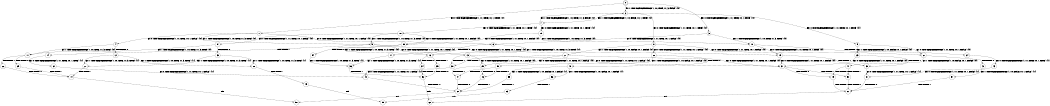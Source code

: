 digraph BCG {
size = "7, 10.5";
center = TRUE;
node [shape = circle];
0 [peripheries = 2];
0 -> 1 [label = "EX !0 !ATOMIC_EXCH_BRANCH (1, +1, TRUE, +0, 1, TRUE) !{0}"];
0 -> 2 [label = "EX !1 !ATOMIC_EXCH_BRANCH (1, +0, TRUE, +1, 3, FALSE) !{0}"];
0 -> 3 [label = "EX !0 !ATOMIC_EXCH_BRANCH (1, +1, TRUE, +0, 1, TRUE) !{0}"];
1 -> 4 [label = "EX !0 !ATOMIC_EXCH_BRANCH (1, +1, TRUE, +0, 1, FALSE) !{0}"];
1 -> 5 [label = "EX !1 !ATOMIC_EXCH_BRANCH (1, +0, TRUE, +1, 3, TRUE) !{0}"];
1 -> 6 [label = "EX !0 !ATOMIC_EXCH_BRANCH (1, +1, TRUE, +0, 1, FALSE) !{0}"];
2 -> 7 [label = "EX !1 !ATOMIC_EXCH_BRANCH (1, +0, FALSE, +0, 1, TRUE) !{0}"];
2 -> 8 [label = "EX !0 !ATOMIC_EXCH_BRANCH (1, +1, TRUE, +0, 1, TRUE) !{0}"];
2 -> 9 [label = "EX !0 !ATOMIC_EXCH_BRANCH (1, +1, TRUE, +0, 1, TRUE) !{0}"];
3 -> 10 [label = "EX !1 !ATOMIC_EXCH_BRANCH (1, +0, TRUE, +1, 3, TRUE) !{0}"];
3 -> 6 [label = "EX !0 !ATOMIC_EXCH_BRANCH (1, +1, TRUE, +0, 1, FALSE) !{0}"];
4 -> 11 [label = "EX !1 !ATOMIC_EXCH_BRANCH (1, +0, TRUE, +1, 3, TRUE) !{0}"];
4 -> 12 [label = "TERMINATE !0"];
5 -> 13 [label = "EX !0 !ATOMIC_EXCH_BRANCH (1, +1, TRUE, +0, 1, TRUE) !{0}"];
5 -> 14 [label = "TERMINATE !1"];
5 -> 15 [label = "EX !0 !ATOMIC_EXCH_BRANCH (1, +1, TRUE, +0, 1, TRUE) !{0}"];
6 -> 16 [label = "EX !1 !ATOMIC_EXCH_BRANCH (1, +0, TRUE, +1, 3, TRUE) !{0}"];
6 -> 17 [label = "TERMINATE !0"];
7 -> 2 [label = "EX !1 !ATOMIC_EXCH_BRANCH (1, +0, TRUE, +1, 3, FALSE) !{0}"];
7 -> 18 [label = "EX !0 !ATOMIC_EXCH_BRANCH (1, +1, TRUE, +0, 1, TRUE) !{0}"];
7 -> 19 [label = "EX !0 !ATOMIC_EXCH_BRANCH (1, +1, TRUE, +0, 1, TRUE) !{0}"];
8 -> 20 [label = "EX !0 !ATOMIC_EXCH_BRANCH (1, +1, TRUE, +0, 1, FALSE) !{0}"];
8 -> 21 [label = "EX !1 !ATOMIC_EXCH_BRANCH (1, +0, FALSE, +0, 1, FALSE) !{0}"];
8 -> 22 [label = "EX !0 !ATOMIC_EXCH_BRANCH (1, +1, TRUE, +0, 1, FALSE) !{0}"];
9 -> 23 [label = "EX !1 !ATOMIC_EXCH_BRANCH (1, +0, FALSE, +0, 1, FALSE) !{0}"];
9 -> 22 [label = "EX !0 !ATOMIC_EXCH_BRANCH (1, +1, TRUE, +0, 1, FALSE) !{0}"];
10 -> 24 [label = "TERMINATE !1"];
10 -> 15 [label = "EX !0 !ATOMIC_EXCH_BRANCH (1, +1, TRUE, +0, 1, TRUE) !{0}"];
11 -> 25 [label = "TERMINATE !0"];
11 -> 26 [label = "TERMINATE !1"];
12 -> 27 [label = "EX !1 !ATOMIC_EXCH_BRANCH (1, +0, TRUE, +1, 3, TRUE) !{1}"];
12 -> 28 [label = "EX !1 !ATOMIC_EXCH_BRANCH (1, +0, TRUE, +1, 3, TRUE) !{1}"];
13 -> 29 [label = "EX !0 !ATOMIC_EXCH_BRANCH (1, +1, TRUE, +0, 1, FALSE) !{0}"];
13 -> 30 [label = "TERMINATE !1"];
13 -> 31 [label = "EX !0 !ATOMIC_EXCH_BRANCH (1, +1, TRUE, +0, 1, FALSE) !{0}"];
14 -> 32 [label = "EX !0 !ATOMIC_EXCH_BRANCH (1, +1, TRUE, +0, 1, TRUE) !{1}"];
15 -> 33 [label = "TERMINATE !1"];
15 -> 31 [label = "EX !0 !ATOMIC_EXCH_BRANCH (1, +1, TRUE, +0, 1, FALSE) !{0}"];
16 -> 34 [label = "TERMINATE !0"];
16 -> 35 [label = "TERMINATE !1"];
17 -> 36 [label = "EX !1 !ATOMIC_EXCH_BRANCH (1, +0, TRUE, +1, 3, TRUE) !{1}"];
18 -> 37 [label = "EX !0 !ATOMIC_EXCH_BRANCH (1, +1, TRUE, +0, 1, FALSE) !{0}"];
18 -> 5 [label = "EX !1 !ATOMIC_EXCH_BRANCH (1, +0, TRUE, +1, 3, TRUE) !{0}"];
18 -> 38 [label = "EX !0 !ATOMIC_EXCH_BRANCH (1, +1, TRUE, +0, 1, FALSE) !{0}"];
19 -> 10 [label = "EX !1 !ATOMIC_EXCH_BRANCH (1, +0, TRUE, +1, 3, TRUE) !{0}"];
19 -> 38 [label = "EX !0 !ATOMIC_EXCH_BRANCH (1, +1, TRUE, +0, 1, FALSE) !{0}"];
20 -> 39 [label = "EX !1 !ATOMIC_EXCH_BRANCH (1, +0, FALSE, +0, 1, FALSE) !{0}"];
20 -> 40 [label = "TERMINATE !0"];
21 -> 29 [label = "EX !0 !ATOMIC_EXCH_BRANCH (1, +1, TRUE, +0, 1, FALSE) !{0}"];
21 -> 30 [label = "TERMINATE !1"];
21 -> 31 [label = "EX !0 !ATOMIC_EXCH_BRANCH (1, +1, TRUE, +0, 1, FALSE) !{0}"];
22 -> 41 [label = "EX !1 !ATOMIC_EXCH_BRANCH (1, +0, FALSE, +0, 1, FALSE) !{0}"];
22 -> 42 [label = "TERMINATE !0"];
23 -> 33 [label = "TERMINATE !1"];
23 -> 31 [label = "EX !0 !ATOMIC_EXCH_BRANCH (1, +1, TRUE, +0, 1, FALSE) !{0}"];
24 -> 43 [label = "EX !0 !ATOMIC_EXCH_BRANCH (1, +1, TRUE, +0, 1, TRUE) !{1}"];
25 -> 44 [label = "TERMINATE !1"];
26 -> 44 [label = "TERMINATE !0"];
27 -> 44 [label = "TERMINATE !1"];
28 -> 45 [label = "TERMINATE !1"];
29 -> 46 [label = "TERMINATE !0"];
29 -> 47 [label = "TERMINATE !1"];
30 -> 48 [label = "EX !0 !ATOMIC_EXCH_BRANCH (1, +1, TRUE, +0, 1, FALSE) !{1}"];
31 -> 49 [label = "TERMINATE !0"];
31 -> 50 [label = "TERMINATE !1"];
32 -> 48 [label = "EX !0 !ATOMIC_EXCH_BRANCH (1, +1, TRUE, +0, 1, FALSE) !{1}"];
33 -> 51 [label = "EX !0 !ATOMIC_EXCH_BRANCH (1, +1, TRUE, +0, 1, FALSE) !{1}"];
34 -> 52 [label = "TERMINATE !1"];
35 -> 52 [label = "TERMINATE !0"];
36 -> 52 [label = "TERMINATE !1"];
37 -> 11 [label = "EX !1 !ATOMIC_EXCH_BRANCH (1, +0, TRUE, +1, 3, TRUE) !{0}"];
37 -> 53 [label = "TERMINATE !0"];
38 -> 16 [label = "EX !1 !ATOMIC_EXCH_BRANCH (1, +0, TRUE, +1, 3, TRUE) !{0}"];
38 -> 54 [label = "TERMINATE !0"];
39 -> 46 [label = "TERMINATE !0"];
39 -> 47 [label = "TERMINATE !1"];
40 -> 55 [label = "EX !1 !ATOMIC_EXCH_BRANCH (1, +0, FALSE, +0, 1, FALSE) !{1}"];
40 -> 56 [label = "EX !1 !ATOMIC_EXCH_BRANCH (1, +0, FALSE, +0, 1, FALSE) !{1}"];
41 -> 49 [label = "TERMINATE !0"];
41 -> 50 [label = "TERMINATE !1"];
42 -> 57 [label = "EX !1 !ATOMIC_EXCH_BRANCH (1, +0, FALSE, +0, 1, FALSE) !{1}"];
43 -> 51 [label = "EX !0 !ATOMIC_EXCH_BRANCH (1, +1, TRUE, +0, 1, FALSE) !{1}"];
44 -> 58 [label = "exit"];
45 -> 59 [label = "exit"];
46 -> 60 [label = "TERMINATE !1"];
47 -> 60 [label = "TERMINATE !0"];
48 -> 60 [label = "TERMINATE !0"];
49 -> 61 [label = "TERMINATE !1"];
50 -> 61 [label = "TERMINATE !0"];
51 -> 61 [label = "TERMINATE !0"];
52 -> 62 [label = "exit"];
53 -> 27 [label = "EX !1 !ATOMIC_EXCH_BRANCH (1, +0, TRUE, +1, 3, TRUE) !{1}"];
53 -> 28 [label = "EX !1 !ATOMIC_EXCH_BRANCH (1, +0, TRUE, +1, 3, TRUE) !{1}"];
54 -> 36 [label = "EX !1 !ATOMIC_EXCH_BRANCH (1, +0, TRUE, +1, 3, TRUE) !{1}"];
55 -> 60 [label = "TERMINATE !1"];
56 -> 63 [label = "TERMINATE !1"];
57 -> 61 [label = "TERMINATE !1"];
60 -> 58 [label = "exit"];
61 -> 62 [label = "exit"];
63 -> 59 [label = "exit"];
}
